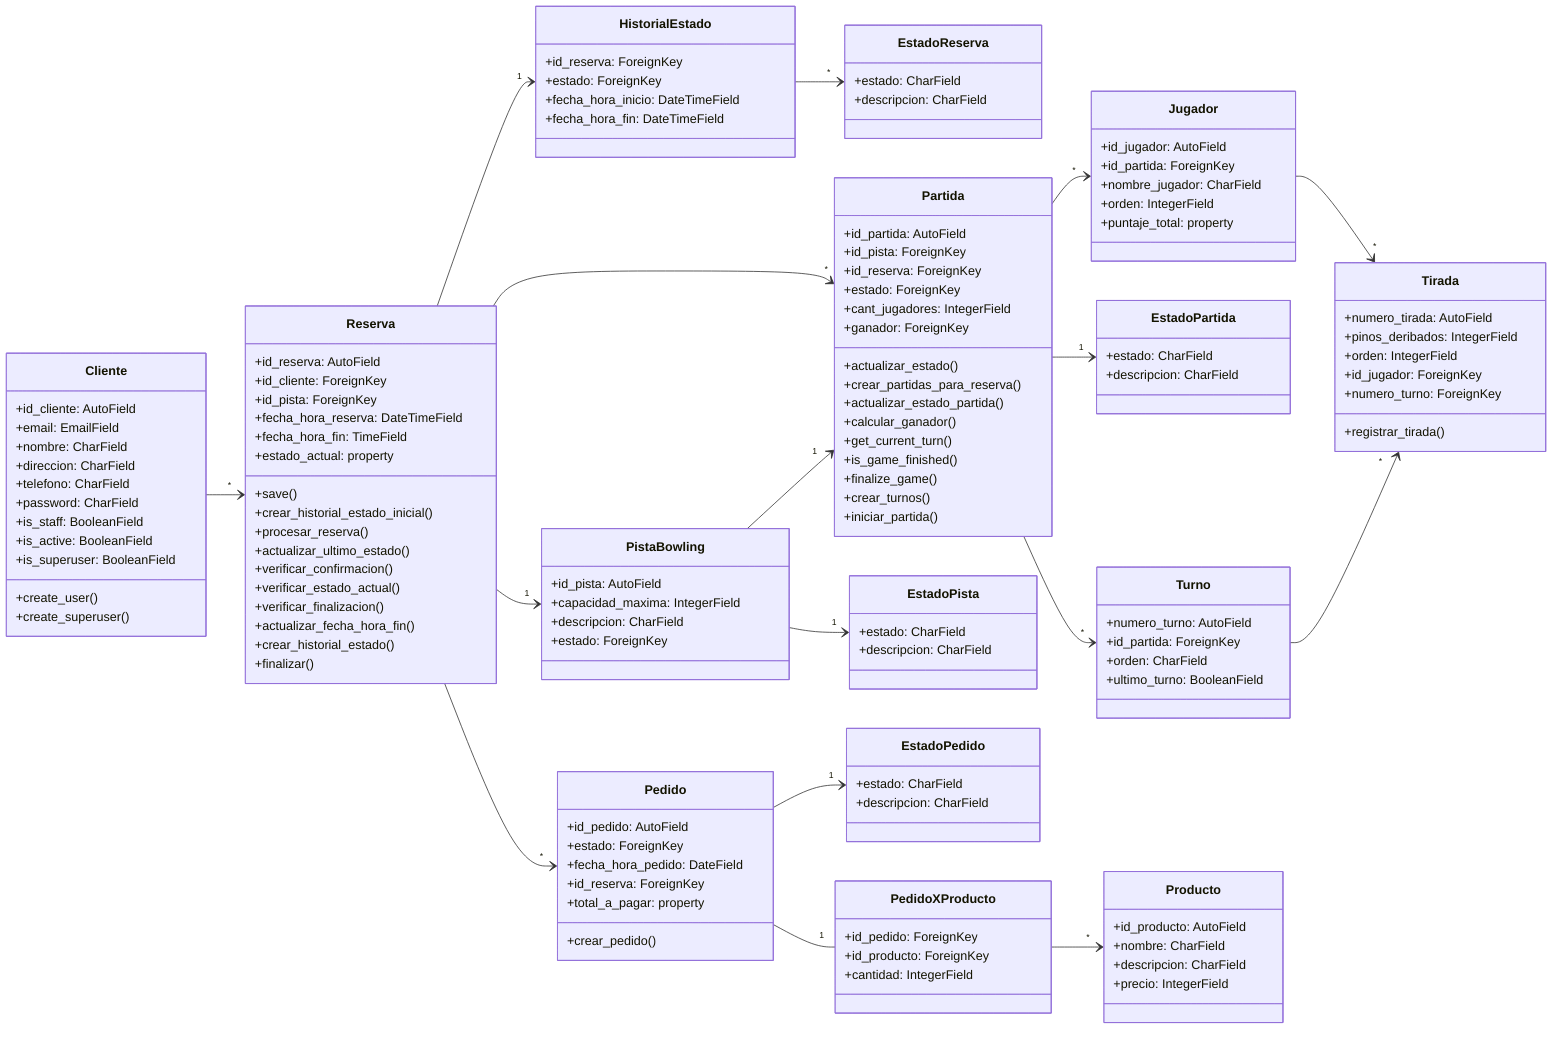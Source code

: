 classDiagram
    direction LR

    class Cliente {
        +id_cliente: AutoField
        +email: EmailField
        +nombre: CharField
        +direccion: CharField
        +telefono: CharField
        +password: CharField
        +is_staff: BooleanField
        +is_active: BooleanField
        +is_superuser: BooleanField
        +create_user()
        +create_superuser()
    }

    class PistaBowling {
        +id_pista: AutoField
        +capacidad_maxima: IntegerField
        +descripcion: CharField
        +estado: ForeignKey
    }

    class Reserva {
        +id_reserva: AutoField
        +id_cliente: ForeignKey
        +id_pista: ForeignKey
        +fecha_hora_reserva: DateTimeField
        +fecha_hora_fin: TimeField
        +save()
        +crear_historial_estado_inicial()
        +procesar_reserva()
        +actualizar_ultimo_estado()
        +verificar_confirmacion()
        +verificar_estado_actual()
        +verificar_finalizacion()
        +actualizar_fecha_hora_fin()
        +crear_historial_estado()
        +finalizar()
        +estado_actual: property
    }

    class EstadoReserva {
        +estado: CharField
        +descripcion: CharField
    }

    class Jugador {
        +id_jugador: AutoField
        +id_partida: ForeignKey
        +nombre_jugador: CharField
        +orden: IntegerField
        +puntaje_total: property
    }

    class Partida {
        +id_partida: AutoField
        +id_pista: ForeignKey
        +id_reserva: ForeignKey
        +estado: ForeignKey
        +cant_jugadores: IntegerField
        +ganador: ForeignKey
        +actualizar_estado()
        +crear_partidas_para_reserva()
        +actualizar_estado_partida()
        +calcular_ganador()
        +get_current_turn()
        +is_game_finished()
        +finalize_game()
        +crear_turnos()
        +iniciar_partida()
    }

    class EstadoPartida {
        +estado: CharField
        +descripcion: CharField
    }

    class Turno {
        +numero_turno: AutoField
        +id_partida: ForeignKey
        +orden: CharField
        +ultimo_turno: BooleanField
    }

    class Tirada {
        +numero_tirada: AutoField
        +pinos_deribados: IntegerField
        +orden: IntegerField
        +id_jugador: ForeignKey
        +numero_turno: ForeignKey
        +registrar_tirada()
    }

    class EstadoPista {
        +estado: CharField
        +descripcion: CharField
    }

    class Pedido {
        +id_pedido: AutoField
        +estado: ForeignKey
        +fecha_hora_pedido: DateField
        +id_reserva: ForeignKey
        +total_a_pagar: property
        +crear_pedido()
    }

    class EstadoPedido {
        +estado: CharField
        +descripcion: CharField
    }

    class PedidoXProducto {
        +id_pedido: ForeignKey
        +id_producto: ForeignKey
        +cantidad: IntegerField
    }

    class Producto {
        +id_producto: AutoField
        +nombre: CharField
        +descripcion: CharField
        +precio: IntegerField
    }

    class HistorialEstado {
        +id_reserva: ForeignKey
        +estado: ForeignKey
        +fecha_hora_inicio: DateTimeField
        +fecha_hora_fin: DateTimeField
    }



    Cliente --> "*" Reserva

    Reserva --> "1" HistorialEstado
    Reserva  --> "1" PistaBowling
    Reserva --> "*" Pedido
    Reserva --> "*" Partida

    HistorialEstado --> "*" EstadoReserva

    Pedido --> "1" EstadoPedido
    Pedido -- "1" PedidoXProducto
    PedidoXProducto  --> "*" Producto

    PistaBowling --> "1" Partida
    PistaBowling --> "1" EstadoPista

    Partida --> "*" Jugador
    Partida --> "*" Turno
    Partida --> "1" EstadoPartida

    Jugador --> "*" Tirada

    Turno --> "*" Tirada